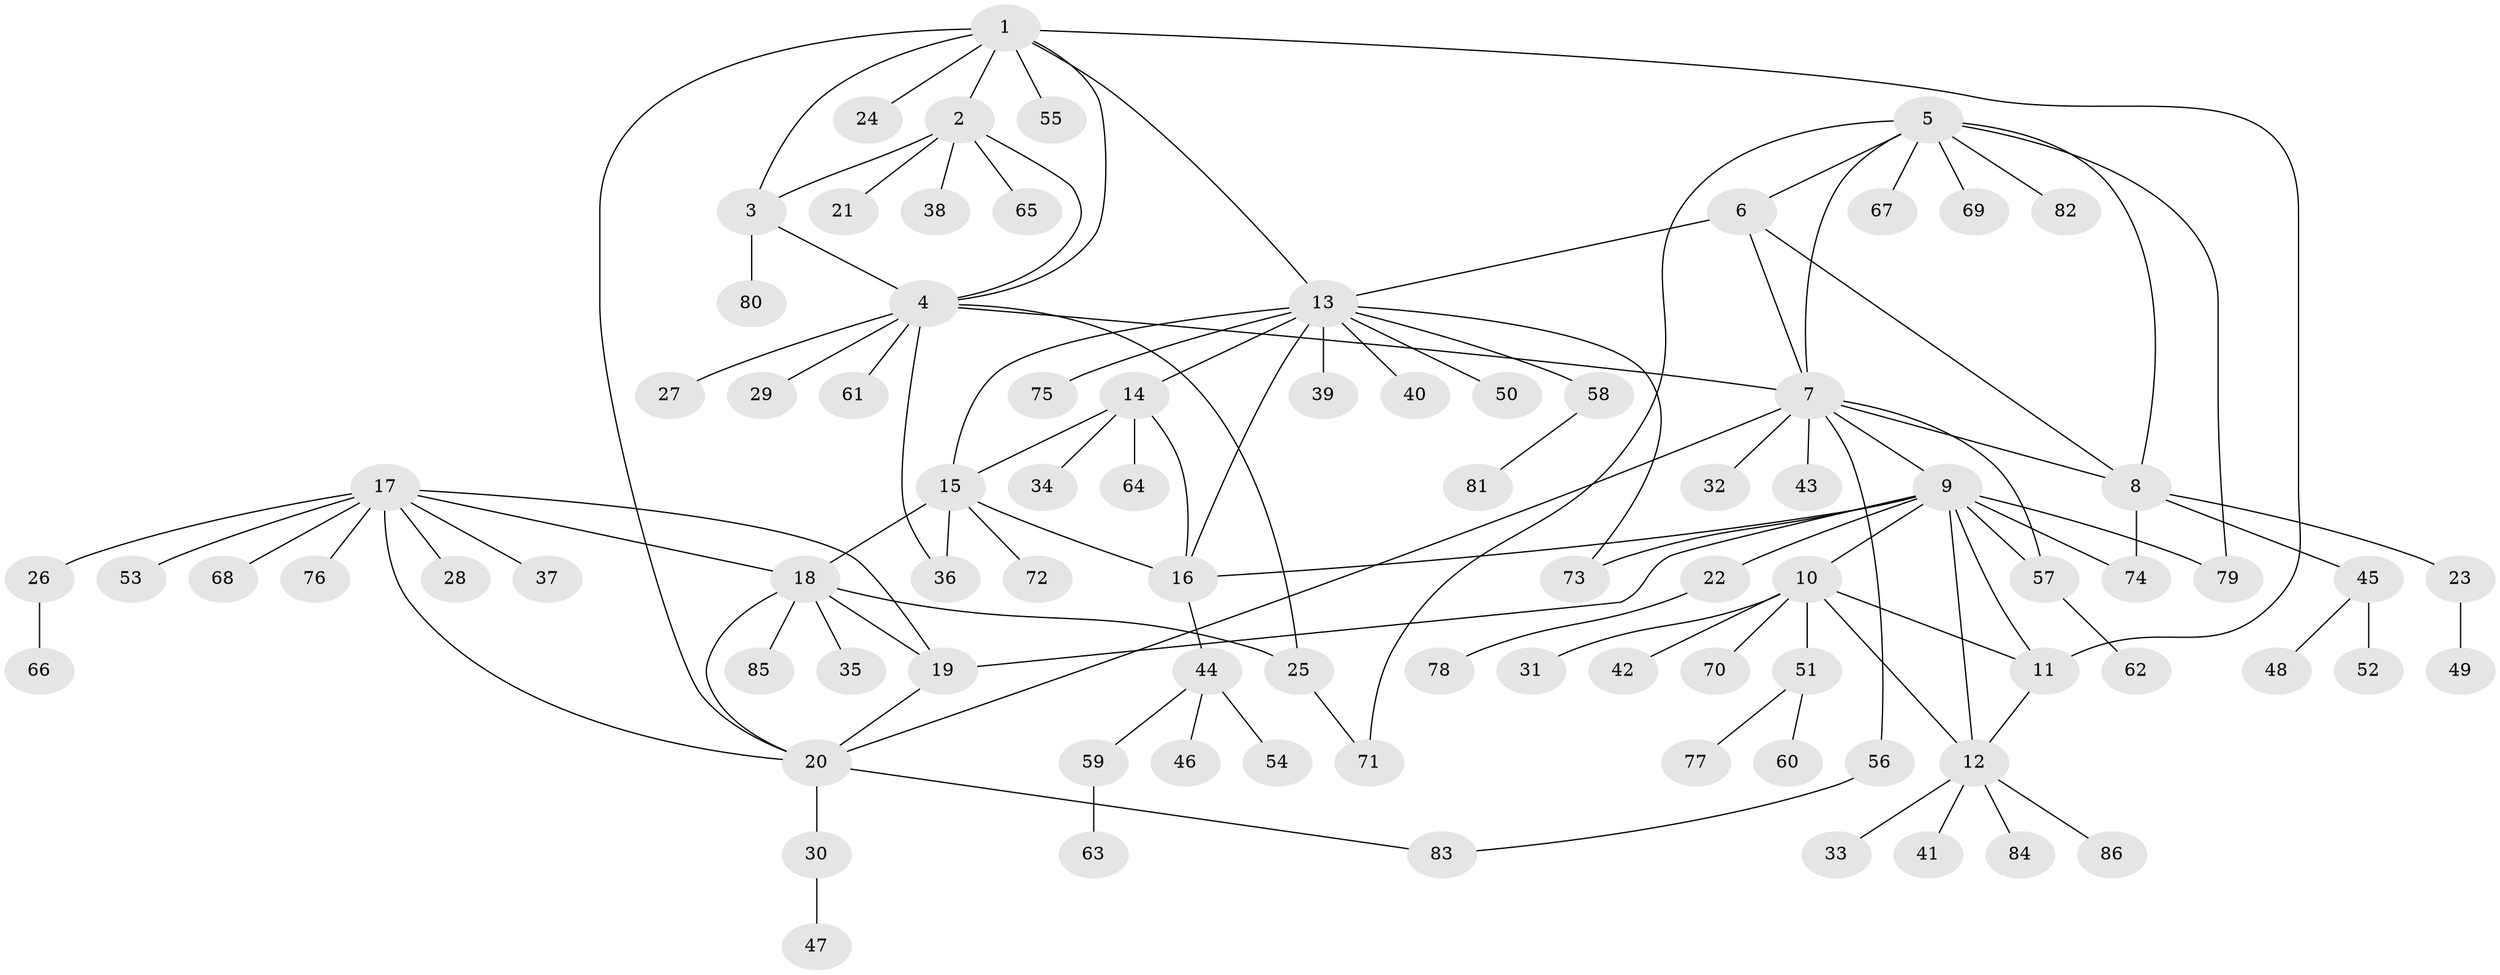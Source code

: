 // coarse degree distribution, {8: 0.046875, 4: 0.0625, 16: 0.015625, 6: 0.03125, 11: 0.015625, 5: 0.03125, 9: 0.015625, 10: 0.015625, 7: 0.015625, 1: 0.625, 3: 0.015625, 2: 0.109375}
// Generated by graph-tools (version 1.1) at 2025/42/03/06/25 10:42:08]
// undirected, 86 vertices, 114 edges
graph export_dot {
graph [start="1"]
  node [color=gray90,style=filled];
  1;
  2;
  3;
  4;
  5;
  6;
  7;
  8;
  9;
  10;
  11;
  12;
  13;
  14;
  15;
  16;
  17;
  18;
  19;
  20;
  21;
  22;
  23;
  24;
  25;
  26;
  27;
  28;
  29;
  30;
  31;
  32;
  33;
  34;
  35;
  36;
  37;
  38;
  39;
  40;
  41;
  42;
  43;
  44;
  45;
  46;
  47;
  48;
  49;
  50;
  51;
  52;
  53;
  54;
  55;
  56;
  57;
  58;
  59;
  60;
  61;
  62;
  63;
  64;
  65;
  66;
  67;
  68;
  69;
  70;
  71;
  72;
  73;
  74;
  75;
  76;
  77;
  78;
  79;
  80;
  81;
  82;
  83;
  84;
  85;
  86;
  1 -- 2;
  1 -- 3;
  1 -- 4;
  1 -- 11;
  1 -- 13;
  1 -- 20;
  1 -- 24;
  1 -- 55;
  2 -- 3;
  2 -- 4;
  2 -- 21;
  2 -- 38;
  2 -- 65;
  3 -- 4;
  3 -- 80;
  4 -- 7;
  4 -- 25;
  4 -- 27;
  4 -- 29;
  4 -- 36;
  4 -- 61;
  5 -- 6;
  5 -- 7;
  5 -- 8;
  5 -- 67;
  5 -- 69;
  5 -- 71;
  5 -- 79;
  5 -- 82;
  6 -- 7;
  6 -- 8;
  6 -- 13;
  7 -- 8;
  7 -- 9;
  7 -- 20;
  7 -- 32;
  7 -- 43;
  7 -- 56;
  7 -- 57;
  8 -- 23;
  8 -- 45;
  8 -- 74;
  9 -- 10;
  9 -- 11;
  9 -- 12;
  9 -- 16;
  9 -- 19;
  9 -- 22;
  9 -- 57;
  9 -- 73;
  9 -- 74;
  9 -- 79;
  10 -- 11;
  10 -- 12;
  10 -- 31;
  10 -- 42;
  10 -- 51;
  10 -- 70;
  11 -- 12;
  12 -- 33;
  12 -- 41;
  12 -- 84;
  12 -- 86;
  13 -- 14;
  13 -- 15;
  13 -- 16;
  13 -- 39;
  13 -- 40;
  13 -- 50;
  13 -- 58;
  13 -- 73;
  13 -- 75;
  14 -- 15;
  14 -- 16;
  14 -- 34;
  14 -- 64;
  15 -- 16;
  15 -- 18;
  15 -- 36;
  15 -- 72;
  16 -- 44;
  17 -- 18;
  17 -- 19;
  17 -- 20;
  17 -- 26;
  17 -- 28;
  17 -- 37;
  17 -- 53;
  17 -- 68;
  17 -- 76;
  18 -- 19;
  18 -- 20;
  18 -- 25;
  18 -- 35;
  18 -- 85;
  19 -- 20;
  20 -- 30;
  20 -- 83;
  22 -- 78;
  23 -- 49;
  25 -- 71;
  26 -- 66;
  30 -- 47;
  44 -- 46;
  44 -- 54;
  44 -- 59;
  45 -- 48;
  45 -- 52;
  51 -- 60;
  51 -- 77;
  56 -- 83;
  57 -- 62;
  58 -- 81;
  59 -- 63;
}
